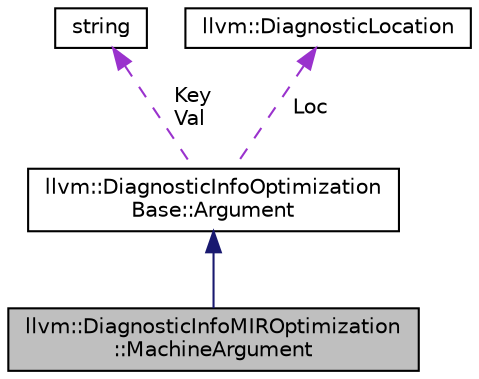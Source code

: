 digraph "llvm::DiagnosticInfoMIROptimization::MachineArgument"
{
 // LATEX_PDF_SIZE
  bgcolor="transparent";
  edge [fontname="Helvetica",fontsize="10",labelfontname="Helvetica",labelfontsize="10"];
  node [fontname="Helvetica",fontsize="10",shape="box"];
  Node1 [label="llvm::DiagnosticInfoMIROptimization\l::MachineArgument",height=0.2,width=0.4,color="black", fillcolor="grey75", style="filled", fontcolor="black",tooltip="MI-specific kinds of diagnostic Arguments."];
  Node2 -> Node1 [dir="back",color="midnightblue",fontsize="10",style="solid",fontname="Helvetica"];
  Node2 [label="llvm::DiagnosticInfoOptimization\lBase::Argument",height=0.2,width=0.4,color="black",URL="$structllvm_1_1DiagnosticInfoOptimizationBase_1_1Argument.html",tooltip="Used in the streaming interface as the general argument type."];
  Node3 -> Node2 [dir="back",color="darkorchid3",fontsize="10",style="dashed",label=" Key\nVal" ,fontname="Helvetica"];
  Node3 [label="string",height=0.2,width=0.4,color="black",tooltip=" "];
  Node4 -> Node2 [dir="back",color="darkorchid3",fontsize="10",style="dashed",label=" Loc" ,fontname="Helvetica"];
  Node4 [label="llvm::DiagnosticLocation",height=0.2,width=0.4,color="black",URL="$classllvm_1_1DiagnosticLocation.html",tooltip=" "];
}
